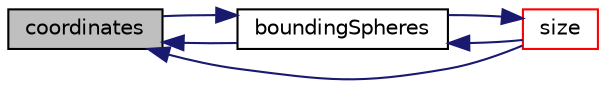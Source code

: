 digraph "coordinates"
{
  bgcolor="transparent";
  edge [fontname="Helvetica",fontsize="10",labelfontname="Helvetica",labelfontsize="10"];
  node [fontname="Helvetica",fontsize="10",shape=record];
  rankdir="LR";
  Node1257 [label="coordinates",height=0.2,width=0.4,color="black", fillcolor="grey75", style="filled", fontcolor="black"];
  Node1257 -> Node1258 [dir="back",color="midnightblue",fontsize="10",style="solid",fontname="Helvetica"];
  Node1258 [label="boundingSpheres",height=0.2,width=0.4,color="black",URL="$a26393.html#a4f9baf018af105a4cd6d9c008d4d04ec",tooltip="Get bounding spheres (centre and radius squared). Any point. "];
  Node1258 -> Node1257 [dir="back",color="midnightblue",fontsize="10",style="solid",fontname="Helvetica"];
  Node1258 -> Node1259 [dir="back",color="midnightblue",fontsize="10",style="solid",fontname="Helvetica"];
  Node1259 [label="size",height=0.2,width=0.4,color="red",URL="$a26393.html#a03bc1200aac252c4d3e18657d700b71c",tooltip="Range of local indices that can be returned. "];
  Node1259 -> Node1258 [dir="back",color="midnightblue",fontsize="10",style="solid",fontname="Helvetica"];
  Node1257 -> Node1259 [dir="back",color="midnightblue",fontsize="10",style="solid",fontname="Helvetica"];
}
